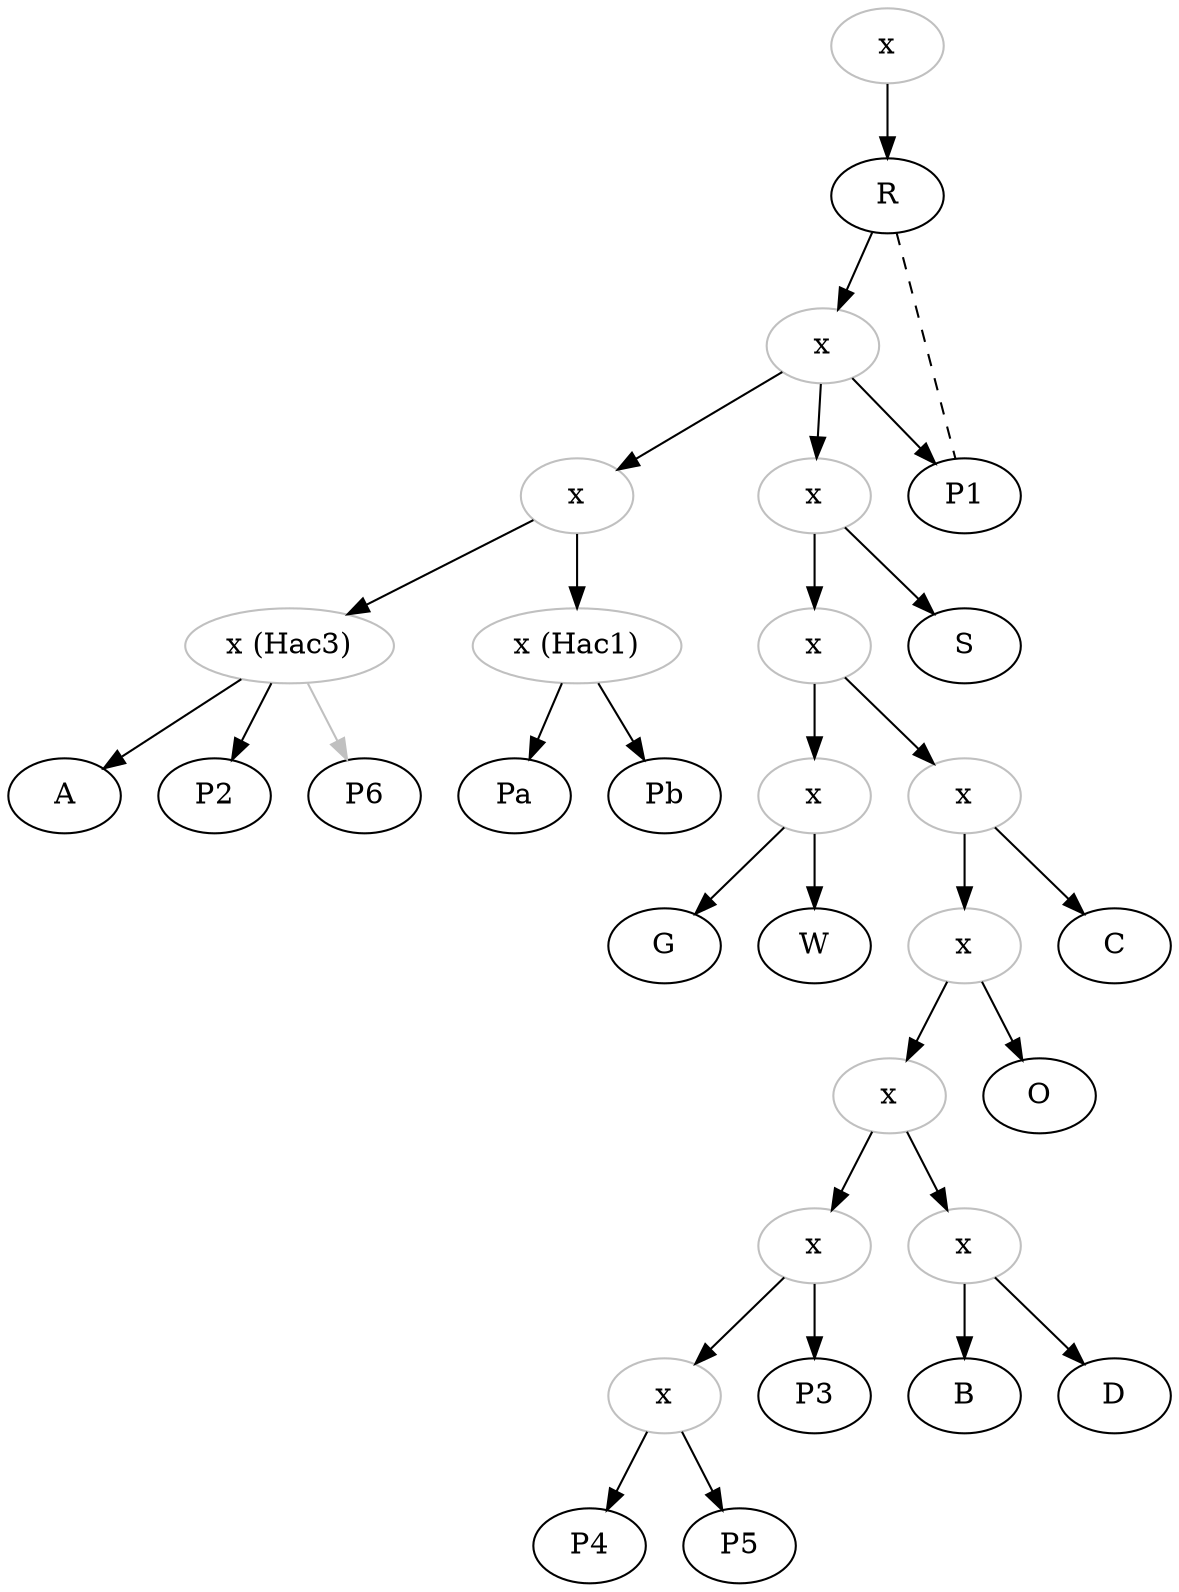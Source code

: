 digraph {

x1[label="x", color="grey"]
x2[label="x", color="grey"]
x3[label="x", color="grey"]
xHac3[label="x (Hac3)", color="grey"]
xHac1[label="x (Hac1)", color="grey"]
x4[label="x", color="grey"]
x5[label="x", color="grey"]
x6[label="x", color="grey"]
x7[label="x", color="grey"]
x8[label="x", color="grey"]
x9[label="x", color="grey"]
x10[label="x", color="grey"]
x11[label="x", color="grey"]
x12[label="x", color="grey"]
x1[label="x", color="grey"]


x1->R;
R->x2;
x2->x3;
x3->xHac3;
xHac3->A;
xHac3->P2;
xHac3->P6[color="grey"];
x3->xHac1;
xHac1->Pa;
xHac1->Pb;
x2->P1;
x2->x4;
x4->S;
x4->x5;
x5->x6;
x6->G;
x6->W;
x5->x7;
x7->C;
x7->x8;
x8->x9;
x9->x10;
x10->P3;
x10->x11;
x11->P4;
x11->P5;
x9->x12;
x12->B;
x12->D;
x8->O;
R->P1[style="dashed", dir=none];

}

